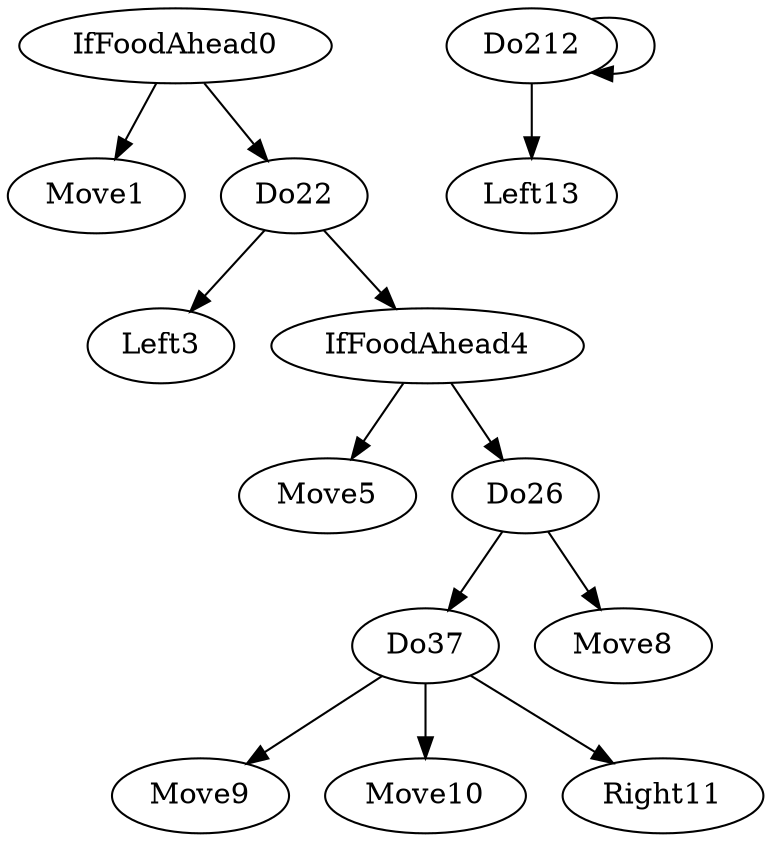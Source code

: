 digraph T {
	IfFoodAhead0 -> Move1;
	IfFoodAhead0 -> Do22;
	Do22 -> Left3;
	Do22 -> IfFoodAhead4;
	IfFoodAhead4 -> Move5;
	IfFoodAhead4 -> Do26;
	Do26 -> Do37;
	Do26 -> Move8;
	Do37 -> Move9;
	Do37 -> Move10;
	Do37 -> Right11;
	Do212 -> Do212;
	Do212 -> Left13;
}
